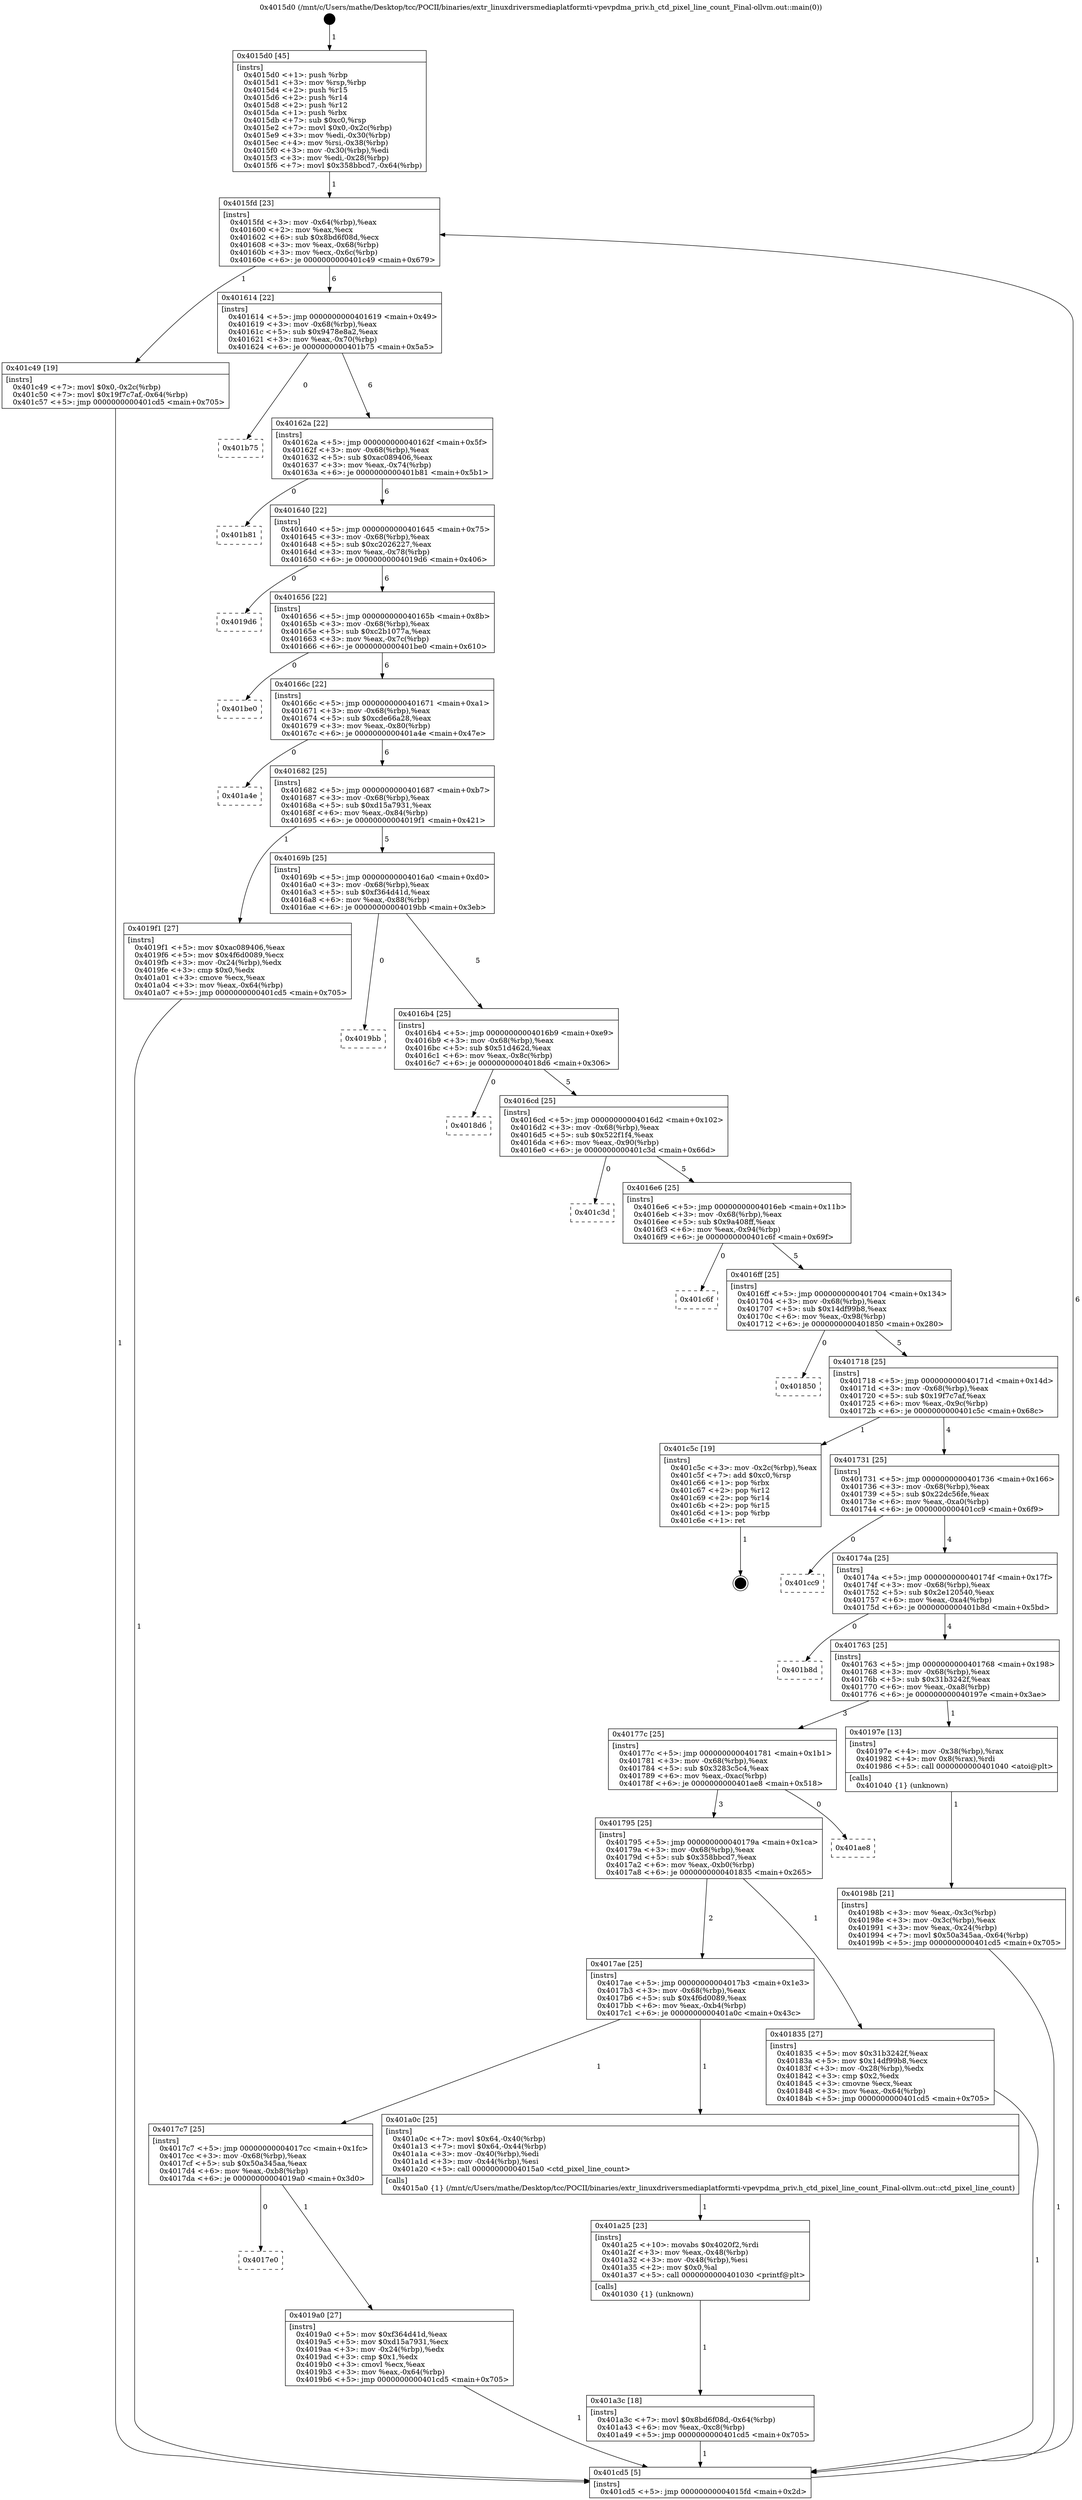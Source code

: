 digraph "0x4015d0" {
  label = "0x4015d0 (/mnt/c/Users/mathe/Desktop/tcc/POCII/binaries/extr_linuxdriversmediaplatformti-vpevpdma_priv.h_ctd_pixel_line_count_Final-ollvm.out::main(0))"
  labelloc = "t"
  node[shape=record]

  Entry [label="",width=0.3,height=0.3,shape=circle,fillcolor=black,style=filled]
  "0x4015fd" [label="{
     0x4015fd [23]\l
     | [instrs]\l
     &nbsp;&nbsp;0x4015fd \<+3\>: mov -0x64(%rbp),%eax\l
     &nbsp;&nbsp;0x401600 \<+2\>: mov %eax,%ecx\l
     &nbsp;&nbsp;0x401602 \<+6\>: sub $0x8bd6f08d,%ecx\l
     &nbsp;&nbsp;0x401608 \<+3\>: mov %eax,-0x68(%rbp)\l
     &nbsp;&nbsp;0x40160b \<+3\>: mov %ecx,-0x6c(%rbp)\l
     &nbsp;&nbsp;0x40160e \<+6\>: je 0000000000401c49 \<main+0x679\>\l
  }"]
  "0x401c49" [label="{
     0x401c49 [19]\l
     | [instrs]\l
     &nbsp;&nbsp;0x401c49 \<+7\>: movl $0x0,-0x2c(%rbp)\l
     &nbsp;&nbsp;0x401c50 \<+7\>: movl $0x19f7c7af,-0x64(%rbp)\l
     &nbsp;&nbsp;0x401c57 \<+5\>: jmp 0000000000401cd5 \<main+0x705\>\l
  }"]
  "0x401614" [label="{
     0x401614 [22]\l
     | [instrs]\l
     &nbsp;&nbsp;0x401614 \<+5\>: jmp 0000000000401619 \<main+0x49\>\l
     &nbsp;&nbsp;0x401619 \<+3\>: mov -0x68(%rbp),%eax\l
     &nbsp;&nbsp;0x40161c \<+5\>: sub $0x9478e8a2,%eax\l
     &nbsp;&nbsp;0x401621 \<+3\>: mov %eax,-0x70(%rbp)\l
     &nbsp;&nbsp;0x401624 \<+6\>: je 0000000000401b75 \<main+0x5a5\>\l
  }"]
  Exit [label="",width=0.3,height=0.3,shape=circle,fillcolor=black,style=filled,peripheries=2]
  "0x401b75" [label="{
     0x401b75\l
  }", style=dashed]
  "0x40162a" [label="{
     0x40162a [22]\l
     | [instrs]\l
     &nbsp;&nbsp;0x40162a \<+5\>: jmp 000000000040162f \<main+0x5f\>\l
     &nbsp;&nbsp;0x40162f \<+3\>: mov -0x68(%rbp),%eax\l
     &nbsp;&nbsp;0x401632 \<+5\>: sub $0xac089406,%eax\l
     &nbsp;&nbsp;0x401637 \<+3\>: mov %eax,-0x74(%rbp)\l
     &nbsp;&nbsp;0x40163a \<+6\>: je 0000000000401b81 \<main+0x5b1\>\l
  }"]
  "0x401a3c" [label="{
     0x401a3c [18]\l
     | [instrs]\l
     &nbsp;&nbsp;0x401a3c \<+7\>: movl $0x8bd6f08d,-0x64(%rbp)\l
     &nbsp;&nbsp;0x401a43 \<+6\>: mov %eax,-0xc8(%rbp)\l
     &nbsp;&nbsp;0x401a49 \<+5\>: jmp 0000000000401cd5 \<main+0x705\>\l
  }"]
  "0x401b81" [label="{
     0x401b81\l
  }", style=dashed]
  "0x401640" [label="{
     0x401640 [22]\l
     | [instrs]\l
     &nbsp;&nbsp;0x401640 \<+5\>: jmp 0000000000401645 \<main+0x75\>\l
     &nbsp;&nbsp;0x401645 \<+3\>: mov -0x68(%rbp),%eax\l
     &nbsp;&nbsp;0x401648 \<+5\>: sub $0xc2026227,%eax\l
     &nbsp;&nbsp;0x40164d \<+3\>: mov %eax,-0x78(%rbp)\l
     &nbsp;&nbsp;0x401650 \<+6\>: je 00000000004019d6 \<main+0x406\>\l
  }"]
  "0x401a25" [label="{
     0x401a25 [23]\l
     | [instrs]\l
     &nbsp;&nbsp;0x401a25 \<+10\>: movabs $0x4020f2,%rdi\l
     &nbsp;&nbsp;0x401a2f \<+3\>: mov %eax,-0x48(%rbp)\l
     &nbsp;&nbsp;0x401a32 \<+3\>: mov -0x48(%rbp),%esi\l
     &nbsp;&nbsp;0x401a35 \<+2\>: mov $0x0,%al\l
     &nbsp;&nbsp;0x401a37 \<+5\>: call 0000000000401030 \<printf@plt\>\l
     | [calls]\l
     &nbsp;&nbsp;0x401030 \{1\} (unknown)\l
  }"]
  "0x4019d6" [label="{
     0x4019d6\l
  }", style=dashed]
  "0x401656" [label="{
     0x401656 [22]\l
     | [instrs]\l
     &nbsp;&nbsp;0x401656 \<+5\>: jmp 000000000040165b \<main+0x8b\>\l
     &nbsp;&nbsp;0x40165b \<+3\>: mov -0x68(%rbp),%eax\l
     &nbsp;&nbsp;0x40165e \<+5\>: sub $0xc2b1077a,%eax\l
     &nbsp;&nbsp;0x401663 \<+3\>: mov %eax,-0x7c(%rbp)\l
     &nbsp;&nbsp;0x401666 \<+6\>: je 0000000000401be0 \<main+0x610\>\l
  }"]
  "0x4017e0" [label="{
     0x4017e0\l
  }", style=dashed]
  "0x401be0" [label="{
     0x401be0\l
  }", style=dashed]
  "0x40166c" [label="{
     0x40166c [22]\l
     | [instrs]\l
     &nbsp;&nbsp;0x40166c \<+5\>: jmp 0000000000401671 \<main+0xa1\>\l
     &nbsp;&nbsp;0x401671 \<+3\>: mov -0x68(%rbp),%eax\l
     &nbsp;&nbsp;0x401674 \<+5\>: sub $0xcde66a28,%eax\l
     &nbsp;&nbsp;0x401679 \<+3\>: mov %eax,-0x80(%rbp)\l
     &nbsp;&nbsp;0x40167c \<+6\>: je 0000000000401a4e \<main+0x47e\>\l
  }"]
  "0x4019a0" [label="{
     0x4019a0 [27]\l
     | [instrs]\l
     &nbsp;&nbsp;0x4019a0 \<+5\>: mov $0xf364d41d,%eax\l
     &nbsp;&nbsp;0x4019a5 \<+5\>: mov $0xd15a7931,%ecx\l
     &nbsp;&nbsp;0x4019aa \<+3\>: mov -0x24(%rbp),%edx\l
     &nbsp;&nbsp;0x4019ad \<+3\>: cmp $0x1,%edx\l
     &nbsp;&nbsp;0x4019b0 \<+3\>: cmovl %ecx,%eax\l
     &nbsp;&nbsp;0x4019b3 \<+3\>: mov %eax,-0x64(%rbp)\l
     &nbsp;&nbsp;0x4019b6 \<+5\>: jmp 0000000000401cd5 \<main+0x705\>\l
  }"]
  "0x401a4e" [label="{
     0x401a4e\l
  }", style=dashed]
  "0x401682" [label="{
     0x401682 [25]\l
     | [instrs]\l
     &nbsp;&nbsp;0x401682 \<+5\>: jmp 0000000000401687 \<main+0xb7\>\l
     &nbsp;&nbsp;0x401687 \<+3\>: mov -0x68(%rbp),%eax\l
     &nbsp;&nbsp;0x40168a \<+5\>: sub $0xd15a7931,%eax\l
     &nbsp;&nbsp;0x40168f \<+6\>: mov %eax,-0x84(%rbp)\l
     &nbsp;&nbsp;0x401695 \<+6\>: je 00000000004019f1 \<main+0x421\>\l
  }"]
  "0x4017c7" [label="{
     0x4017c7 [25]\l
     | [instrs]\l
     &nbsp;&nbsp;0x4017c7 \<+5\>: jmp 00000000004017cc \<main+0x1fc\>\l
     &nbsp;&nbsp;0x4017cc \<+3\>: mov -0x68(%rbp),%eax\l
     &nbsp;&nbsp;0x4017cf \<+5\>: sub $0x50a345aa,%eax\l
     &nbsp;&nbsp;0x4017d4 \<+6\>: mov %eax,-0xb8(%rbp)\l
     &nbsp;&nbsp;0x4017da \<+6\>: je 00000000004019a0 \<main+0x3d0\>\l
  }"]
  "0x4019f1" [label="{
     0x4019f1 [27]\l
     | [instrs]\l
     &nbsp;&nbsp;0x4019f1 \<+5\>: mov $0xac089406,%eax\l
     &nbsp;&nbsp;0x4019f6 \<+5\>: mov $0x4f6d0089,%ecx\l
     &nbsp;&nbsp;0x4019fb \<+3\>: mov -0x24(%rbp),%edx\l
     &nbsp;&nbsp;0x4019fe \<+3\>: cmp $0x0,%edx\l
     &nbsp;&nbsp;0x401a01 \<+3\>: cmove %ecx,%eax\l
     &nbsp;&nbsp;0x401a04 \<+3\>: mov %eax,-0x64(%rbp)\l
     &nbsp;&nbsp;0x401a07 \<+5\>: jmp 0000000000401cd5 \<main+0x705\>\l
  }"]
  "0x40169b" [label="{
     0x40169b [25]\l
     | [instrs]\l
     &nbsp;&nbsp;0x40169b \<+5\>: jmp 00000000004016a0 \<main+0xd0\>\l
     &nbsp;&nbsp;0x4016a0 \<+3\>: mov -0x68(%rbp),%eax\l
     &nbsp;&nbsp;0x4016a3 \<+5\>: sub $0xf364d41d,%eax\l
     &nbsp;&nbsp;0x4016a8 \<+6\>: mov %eax,-0x88(%rbp)\l
     &nbsp;&nbsp;0x4016ae \<+6\>: je 00000000004019bb \<main+0x3eb\>\l
  }"]
  "0x401a0c" [label="{
     0x401a0c [25]\l
     | [instrs]\l
     &nbsp;&nbsp;0x401a0c \<+7\>: movl $0x64,-0x40(%rbp)\l
     &nbsp;&nbsp;0x401a13 \<+7\>: movl $0x64,-0x44(%rbp)\l
     &nbsp;&nbsp;0x401a1a \<+3\>: mov -0x40(%rbp),%edi\l
     &nbsp;&nbsp;0x401a1d \<+3\>: mov -0x44(%rbp),%esi\l
     &nbsp;&nbsp;0x401a20 \<+5\>: call 00000000004015a0 \<ctd_pixel_line_count\>\l
     | [calls]\l
     &nbsp;&nbsp;0x4015a0 \{1\} (/mnt/c/Users/mathe/Desktop/tcc/POCII/binaries/extr_linuxdriversmediaplatformti-vpevpdma_priv.h_ctd_pixel_line_count_Final-ollvm.out::ctd_pixel_line_count)\l
  }"]
  "0x4019bb" [label="{
     0x4019bb\l
  }", style=dashed]
  "0x4016b4" [label="{
     0x4016b4 [25]\l
     | [instrs]\l
     &nbsp;&nbsp;0x4016b4 \<+5\>: jmp 00000000004016b9 \<main+0xe9\>\l
     &nbsp;&nbsp;0x4016b9 \<+3\>: mov -0x68(%rbp),%eax\l
     &nbsp;&nbsp;0x4016bc \<+5\>: sub $0x51d462d,%eax\l
     &nbsp;&nbsp;0x4016c1 \<+6\>: mov %eax,-0x8c(%rbp)\l
     &nbsp;&nbsp;0x4016c7 \<+6\>: je 00000000004018d6 \<main+0x306\>\l
  }"]
  "0x40198b" [label="{
     0x40198b [21]\l
     | [instrs]\l
     &nbsp;&nbsp;0x40198b \<+3\>: mov %eax,-0x3c(%rbp)\l
     &nbsp;&nbsp;0x40198e \<+3\>: mov -0x3c(%rbp),%eax\l
     &nbsp;&nbsp;0x401991 \<+3\>: mov %eax,-0x24(%rbp)\l
     &nbsp;&nbsp;0x401994 \<+7\>: movl $0x50a345aa,-0x64(%rbp)\l
     &nbsp;&nbsp;0x40199b \<+5\>: jmp 0000000000401cd5 \<main+0x705\>\l
  }"]
  "0x4018d6" [label="{
     0x4018d6\l
  }", style=dashed]
  "0x4016cd" [label="{
     0x4016cd [25]\l
     | [instrs]\l
     &nbsp;&nbsp;0x4016cd \<+5\>: jmp 00000000004016d2 \<main+0x102\>\l
     &nbsp;&nbsp;0x4016d2 \<+3\>: mov -0x68(%rbp),%eax\l
     &nbsp;&nbsp;0x4016d5 \<+5\>: sub $0x522f1f4,%eax\l
     &nbsp;&nbsp;0x4016da \<+6\>: mov %eax,-0x90(%rbp)\l
     &nbsp;&nbsp;0x4016e0 \<+6\>: je 0000000000401c3d \<main+0x66d\>\l
  }"]
  "0x4015d0" [label="{
     0x4015d0 [45]\l
     | [instrs]\l
     &nbsp;&nbsp;0x4015d0 \<+1\>: push %rbp\l
     &nbsp;&nbsp;0x4015d1 \<+3\>: mov %rsp,%rbp\l
     &nbsp;&nbsp;0x4015d4 \<+2\>: push %r15\l
     &nbsp;&nbsp;0x4015d6 \<+2\>: push %r14\l
     &nbsp;&nbsp;0x4015d8 \<+2\>: push %r12\l
     &nbsp;&nbsp;0x4015da \<+1\>: push %rbx\l
     &nbsp;&nbsp;0x4015db \<+7\>: sub $0xc0,%rsp\l
     &nbsp;&nbsp;0x4015e2 \<+7\>: movl $0x0,-0x2c(%rbp)\l
     &nbsp;&nbsp;0x4015e9 \<+3\>: mov %edi,-0x30(%rbp)\l
     &nbsp;&nbsp;0x4015ec \<+4\>: mov %rsi,-0x38(%rbp)\l
     &nbsp;&nbsp;0x4015f0 \<+3\>: mov -0x30(%rbp),%edi\l
     &nbsp;&nbsp;0x4015f3 \<+3\>: mov %edi,-0x28(%rbp)\l
     &nbsp;&nbsp;0x4015f6 \<+7\>: movl $0x358bbcd7,-0x64(%rbp)\l
  }"]
  "0x401c3d" [label="{
     0x401c3d\l
  }", style=dashed]
  "0x4016e6" [label="{
     0x4016e6 [25]\l
     | [instrs]\l
     &nbsp;&nbsp;0x4016e6 \<+5\>: jmp 00000000004016eb \<main+0x11b\>\l
     &nbsp;&nbsp;0x4016eb \<+3\>: mov -0x68(%rbp),%eax\l
     &nbsp;&nbsp;0x4016ee \<+5\>: sub $0x9a408ff,%eax\l
     &nbsp;&nbsp;0x4016f3 \<+6\>: mov %eax,-0x94(%rbp)\l
     &nbsp;&nbsp;0x4016f9 \<+6\>: je 0000000000401c6f \<main+0x69f\>\l
  }"]
  "0x401cd5" [label="{
     0x401cd5 [5]\l
     | [instrs]\l
     &nbsp;&nbsp;0x401cd5 \<+5\>: jmp 00000000004015fd \<main+0x2d\>\l
  }"]
  "0x401c6f" [label="{
     0x401c6f\l
  }", style=dashed]
  "0x4016ff" [label="{
     0x4016ff [25]\l
     | [instrs]\l
     &nbsp;&nbsp;0x4016ff \<+5\>: jmp 0000000000401704 \<main+0x134\>\l
     &nbsp;&nbsp;0x401704 \<+3\>: mov -0x68(%rbp),%eax\l
     &nbsp;&nbsp;0x401707 \<+5\>: sub $0x14df99b8,%eax\l
     &nbsp;&nbsp;0x40170c \<+6\>: mov %eax,-0x98(%rbp)\l
     &nbsp;&nbsp;0x401712 \<+6\>: je 0000000000401850 \<main+0x280\>\l
  }"]
  "0x4017ae" [label="{
     0x4017ae [25]\l
     | [instrs]\l
     &nbsp;&nbsp;0x4017ae \<+5\>: jmp 00000000004017b3 \<main+0x1e3\>\l
     &nbsp;&nbsp;0x4017b3 \<+3\>: mov -0x68(%rbp),%eax\l
     &nbsp;&nbsp;0x4017b6 \<+5\>: sub $0x4f6d0089,%eax\l
     &nbsp;&nbsp;0x4017bb \<+6\>: mov %eax,-0xb4(%rbp)\l
     &nbsp;&nbsp;0x4017c1 \<+6\>: je 0000000000401a0c \<main+0x43c\>\l
  }"]
  "0x401850" [label="{
     0x401850\l
  }", style=dashed]
  "0x401718" [label="{
     0x401718 [25]\l
     | [instrs]\l
     &nbsp;&nbsp;0x401718 \<+5\>: jmp 000000000040171d \<main+0x14d\>\l
     &nbsp;&nbsp;0x40171d \<+3\>: mov -0x68(%rbp),%eax\l
     &nbsp;&nbsp;0x401720 \<+5\>: sub $0x19f7c7af,%eax\l
     &nbsp;&nbsp;0x401725 \<+6\>: mov %eax,-0x9c(%rbp)\l
     &nbsp;&nbsp;0x40172b \<+6\>: je 0000000000401c5c \<main+0x68c\>\l
  }"]
  "0x401835" [label="{
     0x401835 [27]\l
     | [instrs]\l
     &nbsp;&nbsp;0x401835 \<+5\>: mov $0x31b3242f,%eax\l
     &nbsp;&nbsp;0x40183a \<+5\>: mov $0x14df99b8,%ecx\l
     &nbsp;&nbsp;0x40183f \<+3\>: mov -0x28(%rbp),%edx\l
     &nbsp;&nbsp;0x401842 \<+3\>: cmp $0x2,%edx\l
     &nbsp;&nbsp;0x401845 \<+3\>: cmovne %ecx,%eax\l
     &nbsp;&nbsp;0x401848 \<+3\>: mov %eax,-0x64(%rbp)\l
     &nbsp;&nbsp;0x40184b \<+5\>: jmp 0000000000401cd5 \<main+0x705\>\l
  }"]
  "0x401c5c" [label="{
     0x401c5c [19]\l
     | [instrs]\l
     &nbsp;&nbsp;0x401c5c \<+3\>: mov -0x2c(%rbp),%eax\l
     &nbsp;&nbsp;0x401c5f \<+7\>: add $0xc0,%rsp\l
     &nbsp;&nbsp;0x401c66 \<+1\>: pop %rbx\l
     &nbsp;&nbsp;0x401c67 \<+2\>: pop %r12\l
     &nbsp;&nbsp;0x401c69 \<+2\>: pop %r14\l
     &nbsp;&nbsp;0x401c6b \<+2\>: pop %r15\l
     &nbsp;&nbsp;0x401c6d \<+1\>: pop %rbp\l
     &nbsp;&nbsp;0x401c6e \<+1\>: ret\l
  }"]
  "0x401731" [label="{
     0x401731 [25]\l
     | [instrs]\l
     &nbsp;&nbsp;0x401731 \<+5\>: jmp 0000000000401736 \<main+0x166\>\l
     &nbsp;&nbsp;0x401736 \<+3\>: mov -0x68(%rbp),%eax\l
     &nbsp;&nbsp;0x401739 \<+5\>: sub $0x22dc56fe,%eax\l
     &nbsp;&nbsp;0x40173e \<+6\>: mov %eax,-0xa0(%rbp)\l
     &nbsp;&nbsp;0x401744 \<+6\>: je 0000000000401cc9 \<main+0x6f9\>\l
  }"]
  "0x401795" [label="{
     0x401795 [25]\l
     | [instrs]\l
     &nbsp;&nbsp;0x401795 \<+5\>: jmp 000000000040179a \<main+0x1ca\>\l
     &nbsp;&nbsp;0x40179a \<+3\>: mov -0x68(%rbp),%eax\l
     &nbsp;&nbsp;0x40179d \<+5\>: sub $0x358bbcd7,%eax\l
     &nbsp;&nbsp;0x4017a2 \<+6\>: mov %eax,-0xb0(%rbp)\l
     &nbsp;&nbsp;0x4017a8 \<+6\>: je 0000000000401835 \<main+0x265\>\l
  }"]
  "0x401cc9" [label="{
     0x401cc9\l
  }", style=dashed]
  "0x40174a" [label="{
     0x40174a [25]\l
     | [instrs]\l
     &nbsp;&nbsp;0x40174a \<+5\>: jmp 000000000040174f \<main+0x17f\>\l
     &nbsp;&nbsp;0x40174f \<+3\>: mov -0x68(%rbp),%eax\l
     &nbsp;&nbsp;0x401752 \<+5\>: sub $0x2e120540,%eax\l
     &nbsp;&nbsp;0x401757 \<+6\>: mov %eax,-0xa4(%rbp)\l
     &nbsp;&nbsp;0x40175d \<+6\>: je 0000000000401b8d \<main+0x5bd\>\l
  }"]
  "0x401ae8" [label="{
     0x401ae8\l
  }", style=dashed]
  "0x401b8d" [label="{
     0x401b8d\l
  }", style=dashed]
  "0x401763" [label="{
     0x401763 [25]\l
     | [instrs]\l
     &nbsp;&nbsp;0x401763 \<+5\>: jmp 0000000000401768 \<main+0x198\>\l
     &nbsp;&nbsp;0x401768 \<+3\>: mov -0x68(%rbp),%eax\l
     &nbsp;&nbsp;0x40176b \<+5\>: sub $0x31b3242f,%eax\l
     &nbsp;&nbsp;0x401770 \<+6\>: mov %eax,-0xa8(%rbp)\l
     &nbsp;&nbsp;0x401776 \<+6\>: je 000000000040197e \<main+0x3ae\>\l
  }"]
  "0x40177c" [label="{
     0x40177c [25]\l
     | [instrs]\l
     &nbsp;&nbsp;0x40177c \<+5\>: jmp 0000000000401781 \<main+0x1b1\>\l
     &nbsp;&nbsp;0x401781 \<+3\>: mov -0x68(%rbp),%eax\l
     &nbsp;&nbsp;0x401784 \<+5\>: sub $0x3283c5c4,%eax\l
     &nbsp;&nbsp;0x401789 \<+6\>: mov %eax,-0xac(%rbp)\l
     &nbsp;&nbsp;0x40178f \<+6\>: je 0000000000401ae8 \<main+0x518\>\l
  }"]
  "0x40197e" [label="{
     0x40197e [13]\l
     | [instrs]\l
     &nbsp;&nbsp;0x40197e \<+4\>: mov -0x38(%rbp),%rax\l
     &nbsp;&nbsp;0x401982 \<+4\>: mov 0x8(%rax),%rdi\l
     &nbsp;&nbsp;0x401986 \<+5\>: call 0000000000401040 \<atoi@plt\>\l
     | [calls]\l
     &nbsp;&nbsp;0x401040 \{1\} (unknown)\l
  }"]
  Entry -> "0x4015d0" [label=" 1"]
  "0x4015fd" -> "0x401c49" [label=" 1"]
  "0x4015fd" -> "0x401614" [label=" 6"]
  "0x401c5c" -> Exit [label=" 1"]
  "0x401614" -> "0x401b75" [label=" 0"]
  "0x401614" -> "0x40162a" [label=" 6"]
  "0x401c49" -> "0x401cd5" [label=" 1"]
  "0x40162a" -> "0x401b81" [label=" 0"]
  "0x40162a" -> "0x401640" [label=" 6"]
  "0x401a3c" -> "0x401cd5" [label=" 1"]
  "0x401640" -> "0x4019d6" [label=" 0"]
  "0x401640" -> "0x401656" [label=" 6"]
  "0x401a25" -> "0x401a3c" [label=" 1"]
  "0x401656" -> "0x401be0" [label=" 0"]
  "0x401656" -> "0x40166c" [label=" 6"]
  "0x401a0c" -> "0x401a25" [label=" 1"]
  "0x40166c" -> "0x401a4e" [label=" 0"]
  "0x40166c" -> "0x401682" [label=" 6"]
  "0x4019f1" -> "0x401cd5" [label=" 1"]
  "0x401682" -> "0x4019f1" [label=" 1"]
  "0x401682" -> "0x40169b" [label=" 5"]
  "0x4017c7" -> "0x4017e0" [label=" 0"]
  "0x40169b" -> "0x4019bb" [label=" 0"]
  "0x40169b" -> "0x4016b4" [label=" 5"]
  "0x4017c7" -> "0x4019a0" [label=" 1"]
  "0x4016b4" -> "0x4018d6" [label=" 0"]
  "0x4016b4" -> "0x4016cd" [label=" 5"]
  "0x4017ae" -> "0x4017c7" [label=" 1"]
  "0x4016cd" -> "0x401c3d" [label=" 0"]
  "0x4016cd" -> "0x4016e6" [label=" 5"]
  "0x4017ae" -> "0x401a0c" [label=" 1"]
  "0x4016e6" -> "0x401c6f" [label=" 0"]
  "0x4016e6" -> "0x4016ff" [label=" 5"]
  "0x4019a0" -> "0x401cd5" [label=" 1"]
  "0x4016ff" -> "0x401850" [label=" 0"]
  "0x4016ff" -> "0x401718" [label=" 5"]
  "0x40198b" -> "0x401cd5" [label=" 1"]
  "0x401718" -> "0x401c5c" [label=" 1"]
  "0x401718" -> "0x401731" [label=" 4"]
  "0x40197e" -> "0x40198b" [label=" 1"]
  "0x401731" -> "0x401cc9" [label=" 0"]
  "0x401731" -> "0x40174a" [label=" 4"]
  "0x4015d0" -> "0x4015fd" [label=" 1"]
  "0x40174a" -> "0x401b8d" [label=" 0"]
  "0x40174a" -> "0x401763" [label=" 4"]
  "0x401835" -> "0x401cd5" [label=" 1"]
  "0x401763" -> "0x40197e" [label=" 1"]
  "0x401763" -> "0x40177c" [label=" 3"]
  "0x401795" -> "0x4017ae" [label=" 2"]
  "0x40177c" -> "0x401ae8" [label=" 0"]
  "0x40177c" -> "0x401795" [label=" 3"]
  "0x401cd5" -> "0x4015fd" [label=" 6"]
  "0x401795" -> "0x401835" [label=" 1"]
}
